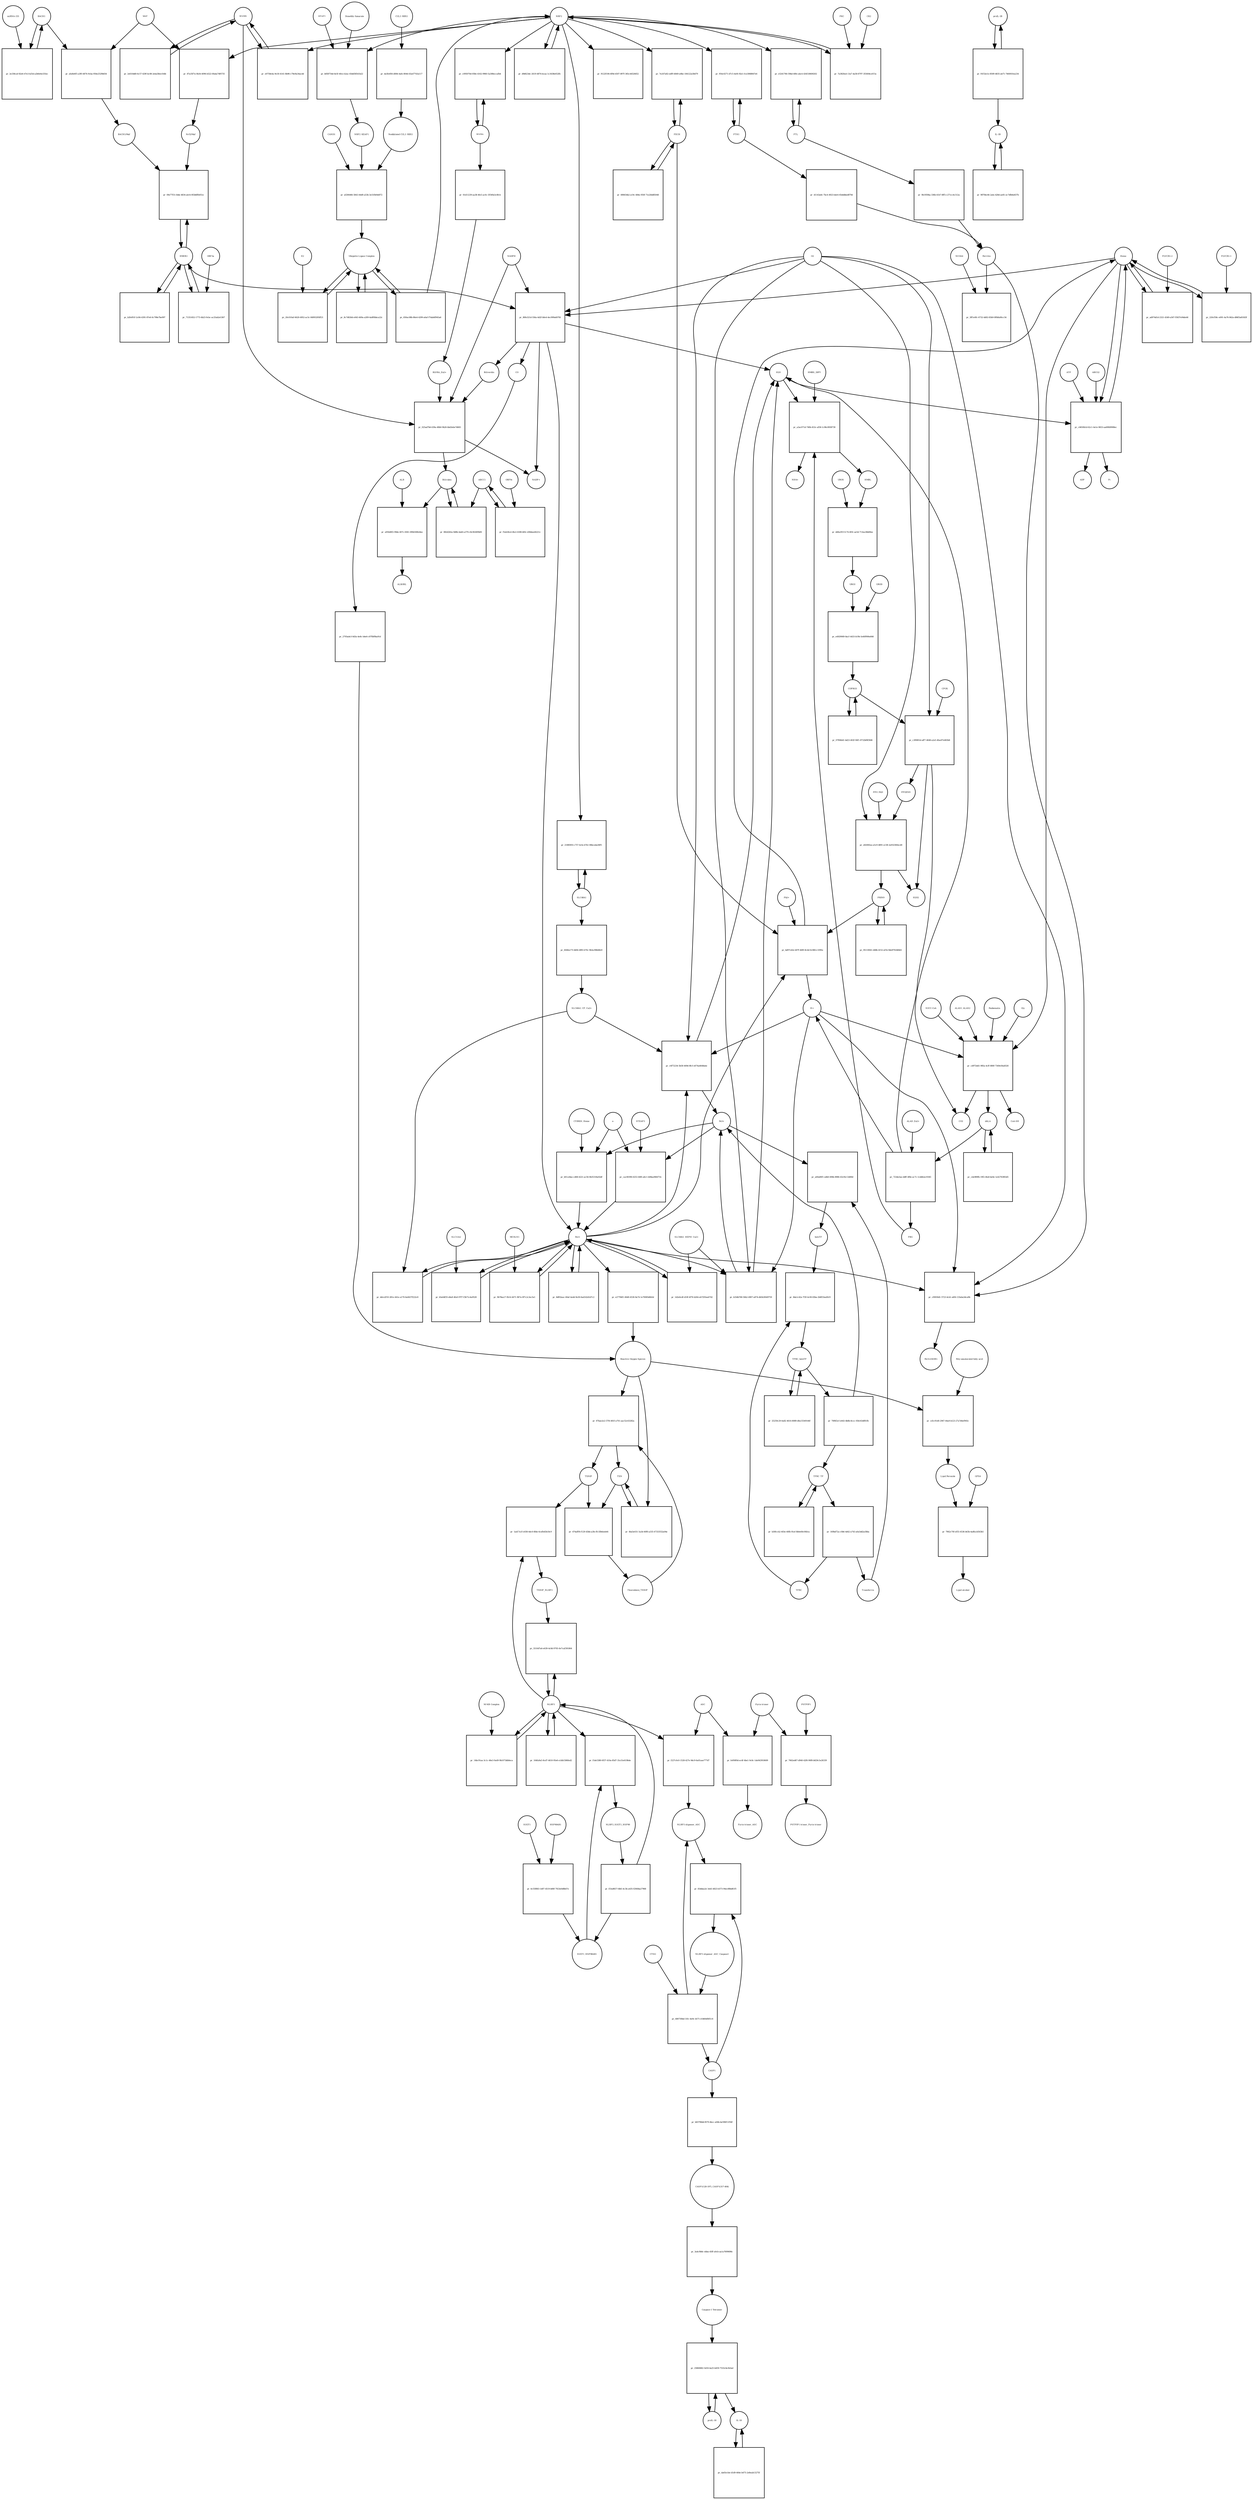 strict digraph  {
Heme [annotation="urn_miriam_obo.chebi_CHEBI%3A30413", bipartite=0, cls="simple chemical", fontsize=4, label=Heme, shape=circle];
"pr_80fe321d-556a-4d2f-b0e4-4ec999a607fd" [annotation="", bipartite=1, cls=process, fontsize=4, label="pr_80fe321d-556a-4d2f-b0e4-4ec999a607fd", shape=square];
Biliverdin [annotation="urn_miriam_obo.chebi_CHEBI%3A17033", bipartite=0, cls="simple chemical", fontsize=4, label=Biliverdin, shape=circle];
HMOX1 [annotation="", bipartite=0, cls=macromolecule, fontsize=4, label=HMOX1, shape=circle];
O2 [annotation="urn_miriam_obo.chebi_CHEBI%3A15379", bipartite=0, cls="simple chemical", fontsize=4, label=O2, shape=circle];
NADPH [annotation="urn_miriam_obo.chebi_CHEBI%3A16474", bipartite=0, cls="simple chemical", fontsize=4, label=NADPH, shape=circle];
H2O [annotation="urn_miriam_obo.chebi_CHEBI%3A15377", bipartite=0, cls="simple chemical", fontsize=4, label=H2O, shape=circle];
"Fe2+" [annotation="urn_miriam_obo.chebi_CHEBI%3A29033", bipartite=0, cls="simple chemical", fontsize=4, label="Fe2+", shape=circle];
"NADP+" [annotation="urn_miriam_obo.chebi_CHEBI%3A18009", bipartite=0, cls="simple chemical", fontsize=4, label="NADP+", shape=circle];
CO [annotation="urn_miriam_obo.chebi_CHEBI%3A17245", bipartite=0, cls="simple chemical", fontsize=4, label=CO, shape=circle];
"pr_ad974d1d-2321-4349-a567-f5837e94de46" [annotation="", bipartite=1, cls=process, fontsize=4, label="pr_ad974d1d-2321-4349-a567-f5837e94de46", shape=square];
"FLVCR1-2" [annotation=urn_miriam_uniprot_Q9Y5Y0, bipartite=0, cls=macromolecule, fontsize=4, label="FLVCR1-2", shape=circle];
"pr_025ad7b6-639a-48b0-9b26-bbd3ebe7d683" [annotation="", bipartite=1, cls=process, fontsize=4, label="pr_025ad7b6-639a-48b0-9b26-bbd3ebe7d683", shape=square];
Bilirubin [annotation="urn_miriam_obo.chebi_CHEBI%3A16990", bipartite=0, cls="simple chemical", fontsize=4, label=Bilirubin, shape=circle];
BLVRB [annotation=urn_miriam_uniprot_P30043, bipartite=0, cls=macromolecule, fontsize=4, label=BLVRB, shape=circle];
"BLVRA_Zn2+" [annotation="urn_miriam_obo.chebi_CHEBI%3A29805|urn_miriam_uniprot_P53004", bipartite=0, cls=complex, fontsize=4, label="BLVRA_Zn2+", shape=circle];
"pr_882d2b5a-9d8b-4ab0-a379-c8c0626f0bf6" [annotation="", bipartite=1, cls=process, fontsize=4, label="pr_882d2b5a-9d8b-4ab0-a379-c8c0626f0bf6", shape=square];
ABCC1 [annotation="", bipartite=0, cls=macromolecule, fontsize=4, label=ABCC1, shape=circle];
"pr_a956d0f2-99de-407c-8361-0f6b506fe8ee" [annotation="", bipartite=1, cls=process, fontsize=4, label="pr_a956d0f2-99de-407c-8361-0f6b506fe8ee", shape=square];
ALB [annotation=urn_miriam_uniprot_P02768, bipartite=0, cls=macromolecule, fontsize=4, label=ALB, shape=circle];
"ALB/BIL" [annotation="urn_miriam_uniprot_P02768|urn_miriam_obo.chebi_CHEBI%3A16990", bipartite=0, cls=complex, fontsize=4, label="ALB/BIL", shape=circle];
NRF2 [annotation="", bipartite=0, cls=macromolecule, fontsize=4, label=NRF2, shape=circle];
"pr_87a35f7a-0b34-4096-b522-0faba74f6735" [annotation="", bipartite=1, cls=process, fontsize=4, label="pr_87a35f7a-0b34-4096-b522-0faba74f6735", shape=square];
MAF [annotation=urn_miriam_uniprot_O75444, bipartite=0, cls=macromolecule, fontsize=4, label=MAF, shape=circle];
"Nrf2/Maf" [annotation="", bipartite=0, cls=complex, fontsize=4, label="Nrf2/Maf", shape=circle];
"pr_afa8e6f5-a3f0-4874-9cba-956e2529b834" [annotation="", bipartite=1, cls=process, fontsize=4, label="pr_afa8e6f5-a3f0-4874-9cba-956e2529b834", shape=square];
BACH1 [annotation=urn_miriam_uniprot_O14867, bipartite=0, cls=macromolecule, fontsize=4, label=BACH1, shape=circle];
"BACH1/Maf" [annotation="", bipartite=0, cls=complex, fontsize=4, label="BACH1/Maf", shape=circle];
"pr_2e336caf-82e6-47e3-b25d-a2b0e6e335ec" [annotation="", bipartite=1, cls=process, fontsize=4, label="pr_2e336caf-82e6-47e3-b25d-a2b0e6e335ec", shape=square];
"miRNA-155" [annotation=urn_miriam_ncbigene_406947, bipartite=0, cls="nucleic acid feature", fontsize=4, label="miRNA-155", shape=circle];
"pr_09e77f31-fdde-4834-ab14-f65b6ffb051e" [annotation="", bipartite=1, cls=process, fontsize=4, label="pr_09e77f31-fdde-4834-ab14-f65b6ffb051e", shape=square];
PRIN9 [annotation="urn_miriam_obo.chebi_CHEBI%3A15430", bipartite=0, cls="simple chemical", fontsize=4, label=PRIN9, shape=circle];
"pr_bd97cd2e-b97f-46f0-8c4d-0c06fcc1095e" [annotation="", bipartite=1, cls=process, fontsize=4, label="pr_bd97cd2e-b97f-46f0-8c4d-0c06fcc1095e", shape=square];
FECH [annotation=urn_miriam_uniprot_P22830, bipartite=0, cls=macromolecule, fontsize=4, label=FECH, shape=circle];
"Pb2+" [annotation="urn_miriam_obo.chebi_CHEBI%3A27889", bipartite=0, cls="simple chemical", fontsize=4, label="Pb2+", shape=circle];
"H+" [annotation="urn_miriam_obo.chebi_CHEBI%3A15378", bipartite=0, cls="simple chemical", fontsize=4, label="H+", shape=circle];
"SUCC-CoA" [annotation="urn_miriam_obo.chebi_CHEBI%3A57292", bipartite=0, cls="simple chemical", fontsize=4, label="SUCC-CoA", shape=circle];
"pr_cd972dd1-985a-4cff-880f-7349e56a8326" [annotation="", bipartite=1, cls=process, fontsize=4, label="pr_cd972dd1-985a-4cff-880f-7349e56a8326", shape=square];
dALA [annotation="urn_miriam_obo.chebi_CHEBI%3A356416", bipartite=0, cls="simple chemical", fontsize=4, label=dALA, shape=circle];
ALAS1_ALAS2 [annotation="urn_miriam_uniprot_P13196|urn_miriam_uniprot_P22557", bipartite=0, cls=complex, fontsize=4, label=ALAS1_ALAS2, shape=circle];
Panhematin [annotation="urn_miriam_obo.chebi_CHEBI%3A50385", bipartite=0, cls="simple chemical", fontsize=4, label=Panhematin, shape=circle];
Gly [annotation="urn_miriam_obo.chebi_CHEBI%3A57305", bipartite=0, cls="simple chemical", fontsize=4, label=Gly, shape=circle];
"CoA-SH" [annotation="urn_miriam_obo.chebi_CHEBI%3A15346", bipartite=0, cls="simple chemical", fontsize=4, label="CoA-SH", shape=circle];
CO2 [annotation="urn_miriam_obo.chebi_CHEBI%3A16526", bipartite=0, cls="simple chemical", fontsize=4, label=CO2, shape=circle];
"pr_b858754d-6e5f-40ce-b2ac-83dd58541b22" [annotation="", bipartite=1, cls=process, fontsize=4, label="pr_b858754d-6e5f-40ce-b2ac-83dd58541b22", shape=square];
KEAP1 [annotation=urn_miriam_uniprot_Q14145, bipartite=0, cls=macromolecule, fontsize=4, label=KEAP1, shape=circle];
NRF2_KEAP1 [annotation="urn_miriam_uniprot_Q14145|urn_miriam_uniprot_Q16236", bipartite=0, cls=complex, fontsize=4, label=NRF2_KEAP1, shape=circle];
"Dimethly fumarate" [annotation="urn_miriam_obo.chebi_CHEBI%3A76004", bipartite=0, cls="simple chemical", fontsize=4, label="Dimethly fumarate", shape=circle];
"Ubiquitin Ligase Complex" [annotation="urn_miriam_uniprot_Q14145|urn_miriam_uniprot_Q15843|urn_miriam_uniprot_Q13618|urn_miriam_uniprot_P62877|urn_miriam_uniprot_Q16236|urn_miriam_uniprot_P0CG48|urn_miriam_pubmed_19940261|urn_miriam_interpro_IPR000608", bipartite=0, cls=complex, fontsize=4, label="Ubiquitin Ligase Complex", shape=circle];
"pr_8c7d026d-e043-469a-a209-4a8f0bbca22c" [annotation="", bipartite=1, cls=process, fontsize=4, label="pr_8c7d026d-e043-469a-a209-4a8f0bbca22c", shape=square];
"pr_723de3ae-ddff-4f8e-ac7c-1cddb2a19345" [annotation="", bipartite=1, cls=process, fontsize=4, label="pr_723de3ae-ddff-4f8e-ac7c-1cddb2a19345", shape=square];
PBG [annotation="urn_miriam_obo.chebi_CHEBI%3A58126", bipartite=0, cls="simple chemical", fontsize=4, label=PBG, shape=circle];
"ALAD_Zn2+" [annotation="urn_miriam_uniprot_P13716|urn_miriam_obo.chebi_CHEBI%3A29105", bipartite=0, cls=complex, fontsize=4, label="ALAD_Zn2+", shape=circle];
"pr_a3ac071d-740b-453c-af58-1c96c8938739" [annotation="", bipartite=1, cls=process, fontsize=4, label="pr_a3ac071d-740b-453c-af58-1c96c8938739", shape=square];
HMBL [annotation="urn_miriam_obo.chebi_CHEBI%3A57845", bipartite=0, cls="simple chemical", fontsize=4, label=HMBL, shape=circle];
HMBS_DIPY [annotation="urn_miriam_obo.chebi_CHEBI%3A36319|urn_miriam_uniprot_P08397", bipartite=0, cls=complex, fontsize=4, label=HMBS_DIPY, shape=circle];
"NH4+" [annotation="urn_miriam_obo.chebi_CHEBI%3A28938", bipartite=0, cls="simple chemical", fontsize=4, label="NH4+", shape=circle];
"pr_dd0a3f1f-fc74-4f41-ae5d-713ea38dd9ee" [annotation="", bipartite=1, cls=process, fontsize=4, label="pr_dd0a3f1f-fc74-4f41-ae5d-713ea38dd9ee", shape=square];
URO3 [annotation="urn_miriam_obo.chebi_CHEBI%3A15437", bipartite=0, cls="simple chemical", fontsize=4, label=URO3, shape=circle];
UROS [annotation=urn_miriam_uniprot_P10746, bipartite=0, cls=macromolecule, fontsize=4, label=UROS, shape=circle];
"pr_e4929069-8acf-4433-b19b-5e40f906e846" [annotation="", bipartite=1, cls=process, fontsize=4, label="pr_e4929069-8acf-4433-b19b-5e40f906e846", shape=square];
COPRO3 [annotation="urn_miriam_obo.chebi_CHEBI%3A15439", bipartite=0, cls="simple chemical", fontsize=4, label=COPRO3, shape=circle];
UROD [annotation=urn_miriam_uniprot_P06132, bipartite=0, cls=macromolecule, fontsize=4, label=UROD, shape=circle];
"pr_c3f0801d-aff7-4648-a2e5-4fae97e683b8" [annotation="", bipartite=1, cls=process, fontsize=4, label="pr_c3f0801d-aff7-4648-a2e5-4fae97e683b8", shape=square];
PPGEN9 [annotation="urn_miriam_obo.chebi_CHEBI%3A15435", bipartite=0, cls="simple chemical", fontsize=4, label=PPGEN9, shape=circle];
CPOX [annotation=urn_miriam_uniprot_P36551, bipartite=0, cls=macromolecule, fontsize=4, label=CPOX, shape=circle];
H2O2 [annotation="urn_miriam_obo.chebi_CHEBI%3A16240", bipartite=0, cls="simple chemical", fontsize=4, label=H2O2, shape=circle];
"pr_e82065ea-a5c9-4891-a138-2a932360ecd0" [annotation="", bipartite=1, cls=process, fontsize=4, label="pr_e82065ea-a5c9-4891-a138-2a932360ecd0", shape=square];
PPO_FAD [annotation="urn_miriam_obo.chebi_CHEBI%3A16238|urn_miriam_uniprot_P50336", bipartite=0, cls=complex, fontsize=4, label=PPO_FAD, shape=circle];
"pr_d9d623dc-2619-4874-bcaa-1c3438e652fb" [annotation="", bipartite=1, cls=process, fontsize=4, label="pr_d9d623dc-2619-4874-bcaa-1c3438e652fb", shape=square];
"pr_cde989fb-19f2-4fa8-be0e-1e42763f83d5" [annotation="", bipartite=1, cls="uncertain process", fontsize=4, label="pr_cde989fb-19f2-4fa8-be0e-1e42763f83d5", shape=square];
"pr_07f84b41-bd23-402f-94f1-8732bf8f3fd6" [annotation="", bipartite=1, cls="uncertain process", fontsize=4, label="pr_07f84b41-bd23-402f-94f1-8732bf8f3fd6", shape=square];
"pr_95110041-d48b-4152-af1b-9de8792468d1" [annotation="", bipartite=1, cls="uncertain process", fontsize=4, label="pr_95110041-d48b-4152-af1b-9de8792468d1", shape=square];
"Poly-unsaturated fatty acid" [annotation="urn_miriam_obo.chebi_CHEBI%3A26208", bipartite=0, cls="simple chemical", fontsize=4, label="Poly-unsaturated fatty acid", shape=circle];
"pr_cd1c91d0-2947-44a9-b123-27a7d4ef945c" [annotation="", bipartite=1, cls=process, fontsize=4, label="pr_cd1c91d0-2947-44a9-b123-27a7d4ef945c", shape=square];
"Lipid Peroxide" [annotation="urn_miriam_obo.chebi_CHEBI%3A61051", bipartite=0, cls="simple chemical", fontsize=4, label="Lipid Peroxide", shape=circle];
"Reactive Oxygen Species" [annotation="urn_miriam_obo.chebi_CHEBI%3A26523", bipartite=0, cls="simple chemical", fontsize=4, label="Reactive Oxygen Species", shape=circle];
"pr_cf6930d1-5723-4cb1-a6f4-133aba3dca9b" [annotation="", bipartite=1, cls=process, fontsize=4, label="pr_cf6930d1-5723-4cb1-a6f4-133aba3dca9b", shape=square];
"Fe(3+)O(OH)" [annotation="urn_miriam_obo.chebi_CHEBI%3A78619", bipartite=0, cls="simple chemical", fontsize=4, label="Fe(3+)O(OH)", shape=circle];
Ferritin [annotation=urn_miriam_uniprot_P02794, bipartite=0, cls=complex, fontsize=4, label=Ferritin, shape=circle];
"pr_ddce2f10-281e-441e-a170-6a0437f222c8" [annotation="", bipartite=1, cls=process, fontsize=4, label="pr_ddce2f10-281e-441e-a170-6a0437f222c8", shape=square];
"SLC40A1_CP_Cu2+" [annotation="urn_miriam_uniprot_P00450|urn_miriam_uniprot_Q9NP59|urn_miriam_obo.chebi_CHEBI%3A29036", bipartite=0, cls=complex, fontsize=4, label="SLC40A1_CP_Cu2+", shape=circle];
"pr_c6f72234-5b58-469d-8fcf-e674a4648abe" [annotation="", bipartite=1, cls=process, fontsize=4, label="pr_c6f72234-5b58-469d-8fcf-e674a4648abe", shape=square];
"Fe3+" [annotation="urn_miriam_obo.chebi_CHEBI%3A29034", bipartite=0, cls="simple chemical", fontsize=4, label="Fe3+", shape=circle];
SLC40A1 [annotation=urn_miriam_ncbigene_30061, bipartite=0, cls="nucleic acid feature", fontsize=4, label=SLC40A1, shape=circle];
"pr_21885f03-c757-4cfa-b7b1-06bceda26ff1" [annotation="", bipartite=1, cls=process, fontsize=4, label="pr_21885f03-c757-4cfa-b7b1-06bceda26ff1", shape=square];
FTH1 [annotation=urn_miriam_ncbigene_2495, bipartite=0, cls="nucleic acid feature", fontsize=4, label=FTH1, shape=circle];
"pr_954c0271-d7c5-4ef4-92e1-fce3068847e6" [annotation="", bipartite=1, cls=process, fontsize=4, label="pr_954c0271-d7c5-4ef4-92e1-fce3068847e6", shape=square];
FTL [annotation=urn_miriam_ncbigene_2512, bipartite=0, cls="nucleic acid feature", fontsize=4, label=FTL, shape=circle];
"pr_e5241766-59bd-40fe-abc4-434518600202" [annotation="", bipartite=1, cls=process, fontsize=4, label="pr_e5241766-59bd-40fe-abc4-434518600202", shape=square];
"pr_d1143a8c-7bc4-4923-bdc6-65dddbed879d" [annotation="", bipartite=1, cls=process, fontsize=4, label="pr_d1143a8c-7bc4-4923-bdc6-65dddbed879d", shape=square];
"pr_9b1959ba-336b-41b7-8ff5-c271cc4c512a" [annotation="", bipartite=1, cls=process, fontsize=4, label="pr_9b1959ba-336b-41b7-8ff5-c271cc4c512a", shape=square];
"pr_7e247a82-edf9-4849-a0be-184122a58d79" [annotation="", bipartite=1, cls=process, fontsize=4, label="pr_7e247a82-edf9-4849-a0be-184122a58d79", shape=square];
"pr_498454b2-a19c-484e-950f-71e2fdd85048" [annotation="", bipartite=1, cls=process, fontsize=4, label="pr_498454b2-a19c-484e-950f-71e2fdd85048", shape=square];
"pr_b2fef01f-2c84-4391-87e6-0c798e7be997" [annotation="", bipartite=1, cls=process, fontsize=4, label="pr_b2fef01f-2c84-4391-87e6-0c798e7be997", shape=square];
BLVRA [annotation=urn_miriam_ncbigene_644, bipartite=0, cls="nucleic acid feature", fontsize=4, label=BLVRA, shape=circle];
"pr_c095070d-058e-4162-9960-5a308eccafb4" [annotation="", bipartite=1, cls=process, fontsize=4, label="pr_c095070d-058e-4162-9960-5a308eccafb4", shape=square];
"pr_e0758e4a-9e18-4141-8b96-c78e9a34acdd" [annotation="", bipartite=1, cls=process, fontsize=4, label="pr_e0758e4a-9e18-4141-8b96-c78e9a34acdd", shape=square];
"pr_2e610dd0-6c57-429f-bc08-2eba58ee10db" [annotation="", bipartite=1, cls=process, fontsize=4, label="pr_2e610dd0-6c57-429f-bc08-2eba58ee10db", shape=square];
"pr_01d11239-aa38-4fe5-ac0c-5f549a5c8fcb" [annotation="", bipartite=1, cls=process, fontsize=4, label="pr_01d11239-aa38-4fe5-ac0c-5f549a5c8fcb", shape=square];
"pr_6040a175-6d04-4f85-b70c-9b3a398d4fe9" [annotation="", bipartite=1, cls=process, fontsize=4, label="pr_6040a175-6d04-4f85-b70c-9b3a398d4fe9", shape=square];
"pr_5ff1e0fc-6732-4d02-83b9-0f0bfaf6cc54" [annotation="", bipartite=1, cls=process, fontsize=4, label="pr_5ff1e0fc-6732-4d02-83b9-0f0bfaf6cc54", shape=square];
NCOA4 [annotation=urn_miriam_uniprot_Q13772, bipartite=0, cls=macromolecule, fontsize=4, label=NCOA4, shape=circle];
"pr_bf1ce8ae-cd68-4221-ac56-0b35318a92df" [annotation="", bipartite=1, cls=process, fontsize=4, label="pr_bf1ce8ae-cd68-4221-ac56-0b35318a92df", shape=square];
CYBRD1_Heme [annotation="urn_miriam_uniprot_Q53TN4|urn_miriam_obo.chebi_CHEBI%3A30413", bipartite=0, cls=complex, fontsize=4, label=CYBRD1_Heme, shape=circle];
"e-" [annotation="urn_miriam_obo.chebi_CHEBI%3A10545", bipartite=0, cls="simple chemical", fontsize=4, label="e-", shape=circle];
"pr_b5a0df35-d4a9-4fa0-97f7-f3b71c4a9528" [annotation="", bipartite=1, cls=process, fontsize=4, label="pr_b5a0df35-d4a9-4fa0-97f7-f3b71c4a9528", shape=square];
SLC11A2 [annotation=urn_miriam_uniprot_P49281, bipartite=0, cls=macromolecule, fontsize=4, label=SLC11A2, shape=circle];
"pr_7962c70f-ef55-4536-b63b-4a8fa1d563b5" [annotation="", bipartite=1, cls=process, fontsize=4, label="pr_7962c70f-ef55-4536-b63b-4a8fa1d563b5", shape=square];
"Lipid alcohol" [annotation="urn_miriam_obo.chebi_CHEBI%3A24026", bipartite=0, cls="simple chemical", fontsize=4, label="Lipid alcohol", shape=circle];
GPX4 [annotation=urn_miriam_uniprot_P36969, bipartite=0, cls=macromolecule, fontsize=4, label=GPX4, shape=circle];
"pr_71351652-1773-4b23-9cbc-ac25ab2e5367" [annotation="", bipartite=1, cls=process, fontsize=4, label="pr_71351652-1773-4b23-9cbc-ac25ab2e5367", shape=square];
ORF3a [annotation="urn_miriam_uniprot_P0DTC3|urn_miriam_taxonomy_2697049", bipartite=0, cls=macromolecule, fontsize=4, label=ORF3a, shape=circle];
"pr_e27784f1-60d0-4530-8a74-1e70085d6b5d" [annotation="", bipartite=1, cls=process, fontsize=4, label="pr_e27784f1-60d0-4530-8a74-1e70085d6b5d", shape=square];
"pr_f5eb36cd-4fa3-4188-bfb1-d38deed4221c" [annotation="", bipartite=1, cls=process, fontsize=4, label="pr_f5eb36cd-4fa3-4188-bfb1-d38deed4221c", shape=square];
ORF9c [annotation=urn_miriam_taxonomy_2697049, bipartite=0, cls=macromolecule, fontsize=4, label=ORF9c, shape=circle];
CUL3_RBX1 [annotation="urn_miriam_uniprot_Q13618|urn_miriam_uniprot_P62877", bipartite=0, cls=complex, fontsize=4, label=CUL3_RBX1, shape=circle];
"pr_da5fe856-d084-4afe-8044-63a47743a117" [annotation="", bipartite=1, cls=process, fontsize=4, label="pr_da5fe856-d084-4afe-8044-63a47743a117", shape=square];
"Neddylated CUL3_RBX1" [annotation="urn_miriam_uniprot_Q15843|urn_miriam_uniprot_Q13618|urn_miriam_uniprot_P62877", bipartite=0, cls=complex, fontsize=4, label="Neddylated CUL3_RBX1", shape=circle];
"pr_9122f106-6f9d-4507-897f-365c44526652" [annotation="", bipartite=1, cls=process, fontsize=4, label="pr_9122f106-6f9d-4507-897f-365c44526652", shape=square];
"pr_af206466-5843-44d9-a53b-3e51fb04d072" [annotation="", bipartite=1, cls=process, fontsize=4, label="pr_af206466-5843-44d9-a53b-3e51fb04d072", shape=square];
CAND1 [annotation=urn_miriam_uniprot_Q86VP6, bipartite=0, cls=macromolecule, fontsize=4, label=CAND1, shape=circle];
E2 [annotation=urn_miriam_interpro_IPR000608, bipartite=0, cls=macromolecule, fontsize=4, label=E2, shape=circle];
"pr_20c010af-6620-4952-ac5c-84993295ff21" [annotation="", bipartite=1, cls=process, fontsize=4, label="pr_20c010af-6620-4952-ac5c-84993295ff21", shape=square];
"pr_7a3820a4-13a7-4a58-8797-355604cef15a" [annotation="", bipartite=1, cls=process, fontsize=4, label="pr_7a3820a4-13a7-4a58-8797-355604cef15a", shape=square];
PKC [annotation="urn_miriam_pubmed_12198130|urn_miriam_interpro_IPR012233", bipartite=0, cls=macromolecule, fontsize=4, label=PKC, shape=circle];
CK2 [annotation="", bipartite=0, cls=macromolecule, fontsize=4, label=CK2, shape=circle];
"pr_220cf58c-e091-4a76-842a-d86f3a81fd3f" [annotation="", bipartite=1, cls=process, fontsize=4, label="pr_220cf58c-e091-4a76-842a-d86f3a81fd3f", shape=square];
"FLVCR1-1" [annotation=urn_miriam_uniprot_Q9Y5Y0, bipartite=0, cls=macromolecule, fontsize=4, label="FLVCR1-1", shape=circle];
"pr_c6650b1d-62c1-4e1e-9653-aa69fd0908ec" [annotation="", bipartite=1, cls=process, fontsize=4, label="pr_c6650b1d-62c1-4e1e-9653-aa69fd0908ec", shape=square];
ABCG2 [annotation=urn_miriam_uniprot_Q9UNQ0, bipartite=0, cls="macromolecule multimer", fontsize=4, label=ABCG2, shape=circle];
ATP [annotation="urn_miriam_obo.chebi_CHEBI%3A30616", bipartite=0, cls="simple chemical", fontsize=4, label=ATP, shape=circle];
Pi [annotation="urn_miriam_obo.chebi_CHEBI%3A18367", bipartite=0, cls="simple chemical", fontsize=4, label=Pi, shape=circle];
ADP [annotation="urn_miriam_obo.chebi_CHEBI%3A456216", bipartite=0, cls="simple chemical", fontsize=4, label=ADP, shape=circle];
"pr_1d2e6cdf-d10f-4f76-b264-eb7293ea6742" [annotation="", bipartite=1, cls=process, fontsize=4, label="pr_1d2e6cdf-d10f-4f76-b264-eb7293ea6742", shape=square];
"SLC40A1_HEPH_Cu2+" [annotation="urn_miriam_uniprot_Q9BQS7|urn_miriam_uniprot_Q9NP59|urn_miriam_obo.chebi_CHEBI%3A28694", bipartite=0, cls=complex, fontsize=4, label="SLC40A1_HEPH_Cu2+", shape=circle];
"pr_b33db768-56b2-4907-a874-db5b3f449759" [annotation="", bipartite=1, cls=process, fontsize=4, label="pr_b33db768-56b2-4907-a874-db5b3f449759", shape=square];
"pr_a60a80f1-edb0-496b-8986-43cf4c13d00d" [annotation="", bipartite=1, cls=process, fontsize=4, label="pr_a60a80f1-edb0-496b-8986-43cf4c13d00d", shape=square];
Transferrin [annotation=urn_miriam_uniprot_P02787, bipartite=0, cls=macromolecule, fontsize=4, label=Transferrin, shape=circle];
holoTF [annotation="urn_miriam_uniprot_P02787|urn_miriam_obo.chebi_CHEBI%3A29034", bipartite=0, cls=complex, fontsize=4, label=holoTF, shape=circle];
TFRC [annotation=urn_miriam_uniprot_P02786, bipartite=0, cls="macromolecule multimer", fontsize=4, label=TFRC, shape=circle];
"pr_8da1c42a-7f3f-4c00-83ba-2b8f33eafb19" [annotation="", bipartite=1, cls=process, fontsize=4, label="pr_8da1c42a-7f3f-4c00-83ba-2b8f33eafb19", shape=square];
TFRC_holoTF [annotation="urn_miriam_uniprot_P02787|urn_miriam_obo.chebi_CHEBI%3A29034|urn_miriam_uniprot_P02786", bipartite=0, cls=complex, fontsize=4, label=TFRC_holoTF, shape=circle];
"pr_25259c29-0a82-4616-8089-d0a15549146f" [annotation="", bipartite=1, cls=process, fontsize=4, label="pr_25259c29-0a82-4616-8089-d0a15549146f", shape=square];
"pr_70f6f2cf-e643-4b8b-8ccc-93b163df81fb" [annotation="", bipartite=1, cls=process, fontsize=4, label="pr_70f6f2cf-e643-4b8b-8ccc-93b163df81fb", shape=square];
TFRC_TF [annotation="urn_miriam_uniprot_P02787|urn_miriam_uniprot_P02786", bipartite=0, cls=complex, fontsize=4, label=TFRC_TF, shape=circle];
"pr_cac00396-6253-44f6-a6c1-b08aa96fd71b" [annotation="", bipartite=1, cls=process, fontsize=4, label="pr_cac00396-6253-44f6-a6c1-b08aa96fd71b", shape=square];
STEAP3 [annotation=urn_miriam_uniprot_Q658P3, bipartite=0, cls=macromolecule, fontsize=4, label=STEAP3, shape=circle];
"pr_9b78aa17-fb14-4471-967a-0f7c2c3ec5e1" [annotation="", bipartite=1, cls=process, fontsize=4, label="pr_9b78aa17-fb14-4471-967a-0f7c2c3ec5e1", shape=square];
MCOLN1 [annotation=urn_miriam_uniprot_Q9GZU1, bipartite=0, cls=macromolecule, fontsize=4, label=MCOLN1, shape=circle];
"pr_8df02aac-60af-4a4d-9e30-6ad142d1d7c2" [annotation="", bipartite=1, cls=process, fontsize=4, label="pr_8df02aac-60af-4a4d-9e30-6ad142d1d7c2", shape=square];
"pr_b30fccb2-403e-40fb-91ef-8b0e60c06b1a" [annotation="", bipartite=1, cls=process, fontsize=4, label="pr_b30fccb2-403e-40fb-91ef-8b0e60c06b1a", shape=square];
"pr_169bd72a-c0b6-4d42-a743-a0a5dd2a58ba" [annotation="", bipartite=1, cls=process, fontsize=4, label="pr_169bd72a-c0b6-4d42-a743-a0a5dd2a58ba", shape=square];
"pr_650ac08b-86e4-4299-a6af-f7dab6f945a6" [annotation="", bipartite=1, cls=process, fontsize=4, label="pr_650ac08b-86e4-4299-a6af-f7dab6f945a6", shape=square];
Thioredoxin_TXNIP [annotation="urn_miriam_uniprot_P10599|urn_miriam_uniprot_Q9H3M7", bipartite=0, cls=complex, fontsize=4, label=Thioredoxin_TXNIP, shape=circle];
"pr_87bae2e2-57f4-481f-a701-aac52c63282a" [annotation="", bipartite=1, cls=process, fontsize=4, label="pr_87bae2e2-57f4-481f-a701-aac52c63282a", shape=square];
TXNIP [annotation=urn_miriam_uniprot_Q9H3M7, bipartite=0, cls=macromolecule, fontsize=4, label=TXNIP, shape=circle];
TXN [annotation=urn_miriam_uniprot_P10599, bipartite=0, cls=macromolecule, fontsize=4, label=TXN, shape=circle];
NLRP3 [annotation=urn_miriam_uniprot_Q96P20, bipartite=0, cls=macromolecule, fontsize=4, label=NLRP3, shape=circle];
"pr_14bc91aa-3c1c-46e3-9a49-9b1073db8eca" [annotation="", bipartite=1, cls=process, fontsize=4, label="pr_14bc91aa-3c1c-46e3-9a49-9b1073db8eca", shape=square];
"Nf-KB Complex" [annotation="urn_miriam_uniprot_P19838|urn_miriam_uniprot_Q04206|urn_miriam_uniprot_Q00653", bipartite=0, cls=complex, fontsize=4, label="Nf-KB Complex", shape=circle];
"pr_164fa9a5-8cd7-4610-95e6-e1db1586fed2" [annotation="", bipartite=1, cls=process, fontsize=4, label="pr_164fa9a5-8cd7-4610-95e6-e1db1586fed2", shape=square];
"pr_4ba5e031-5a3d-40f8-a335-47333552a04e" [annotation="", bipartite=1, cls=process, fontsize=4, label="pr_4ba5e031-5a3d-40f8-a335-47333552a04e", shape=square];
"pr_474afff4-f129-43bb-a3fe-ffc5fb6eeb44" [annotation="", bipartite=1, cls=process, fontsize=4, label="pr_474afff4-f129-43bb-a3fe-ffc5fb6eeb44", shape=square];
HSP90AB1 [annotation=urn_miriam_uniprot_P08238, bipartite=0, cls=macromolecule, fontsize=4, label=HSP90AB1, shape=circle];
"pr_6c55f883-1d07-4519-b80f-7923e0d8b47e" [annotation="", bipartite=1, cls=process, fontsize=4, label="pr_6c55f883-1d07-4519-b80f-7923e0d8b47e", shape=square];
SUGT1 [annotation=urn_miriam_uniprot_Q9Y2Z0, bipartite=0, cls=macromolecule, fontsize=4, label=SUGT1, shape=circle];
SUGT1_HSP90AB1 [annotation="urn_miriam_uniprot_P08238|urn_miriam_uniprot_Q9Y2Z0", bipartite=0, cls=complex, fontsize=4, label=SUGT1_HSP90AB1, shape=circle];
"pr_f1de5380-0f37-410a-85d7-31e31e619b4e" [annotation="", bipartite=1, cls=process, fontsize=4, label="pr_f1de5380-0f37-410a-85d7-31e31e619b4e", shape=square];
NLRP3_SUGT1_HSP90 [annotation="urn_miriam_uniprot_P08238|urn_miriam_uniprot_Q96P20|urn_miriam_uniprot_Q9Y2Z0", bipartite=0, cls=complex, fontsize=4, label=NLRP3_SUGT1_HSP90, shape=circle];
"pr_1ad17a1f-e038-4dc0-8fde-6cefb43b18c9" [annotation="", bipartite=1, cls=process, fontsize=4, label="pr_1ad17a1f-e038-4dc0-8fde-6cefb43b18c9", shape=square];
TXNIP_NLRP3 [annotation="urn_miriam_uniprot_Q9H3M7|urn_miriam_uniprot_Q96P20", bipartite=0, cls=complex, fontsize=4, label=TXNIP_NLRP3, shape=circle];
"pr_f227c0c0-1528-427e-9dc9-6a01aae777d7" [annotation="", bipartite=1, cls=process, fontsize=4, label="pr_f227c0c0-1528-427e-9dc9-6a01aae777d7", shape=square];
ASC [annotation=urn_miriam_uniprot_Q9ULZ3, bipartite=0, cls=macromolecule, fontsize=4, label=ASC, shape=circle];
"NLRP3 oligomer_ASC" [annotation="urn_miriam_uniprot_Q9ULZ3|urn_miriam_obo.chebi_CHEBI%3A36080", bipartite=0, cls=complex, fontsize=4, label="NLRP3 oligomer_ASC", shape=circle];
"pr_83ddaa2e-3eb5-4823-b573-94ec88bd61f5" [annotation="", bipartite=1, cls=process, fontsize=4, label="pr_83ddaa2e-3eb5-4823-b573-94ec88bd61f5", shape=square];
CASP1 [annotation=urn_miriam_uniprot_P29466, bipartite=0, cls=macromolecule, fontsize=4, label=CASP1, shape=circle];
"NLRP3 oligomer_ASC_Caspase1" [annotation="urn_miriam_uniprot_P29466|urn_miriam_uniprot_Q9ULZ3", bipartite=0, cls=complex, fontsize=4, label="NLRP3 oligomer_ASC_Caspase1", shape=circle];
"pr_fef00f0d-ec4f-4be1-9c8c-1de943918609" [annotation="", bipartite=1, cls=process, fontsize=4, label="pr_fef00f0d-ec4f-4be1-9c8c-1de943918609", shape=square];
"Pyrin trimer" [annotation=urn_miriam_uniprot_O15553, bipartite=0, cls=complex, fontsize=4, label="Pyrin trimer", shape=circle];
"Pyrin trimer_ASC" [annotation="urn_miriam_uniprot_O15553|urn_miriam_uniprot_Q9ULZ3", bipartite=0, cls=complex, fontsize=4, label="Pyrin trimer_ASC", shape=circle];
"pr_7662ed67-d940-42f6-90f8-b829c5e26339" [annotation="", bipartite=1, cls=process, fontsize=4, label="pr_7662ed67-d940-42f6-90f8-b829c5e26339", shape=square];
PSTPIP1 [annotation=urn_miriam_uniprot_O43586, bipartite=0, cls="macromolecule multimer", fontsize=4, label=PSTPIP1, shape=circle];
"PSTPIP1 trimer_Pyrin trimer" [annotation="urn_miriam_uniprot_O15553|urn_miriam_uniprot_O43586", bipartite=0, cls=complex, fontsize=4, label="PSTPIP1 trimer_Pyrin trimer", shape=circle];
"pr_680730bd-31fc-4e9c-b571-e5460df4f1c6" [annotation="", bipartite=1, cls=process, fontsize=4, label="pr_680730bd-31fc-4e9c-b571-e5460df4f1c6", shape=square];
CTSG [annotation=urn_miriam_uniprot_P08311, bipartite=0, cls=macromolecule, fontsize=4, label=CTSG, shape=circle];
"pr_b83798dd-f679-4bcc-a04b-be596f11f56f" [annotation="", bipartite=1, cls=process, fontsize=4, label="pr_b83798dd-f679-4bcc-a04b-be596f11f56f", shape=square];
"CASP1(120-197)_CASP1(317-404)" [annotation=urn_miriam_uniprot_P29466, bipartite=0, cls=complex, fontsize=4, label="CASP1(120-197)_CASP1(317-404)", shape=circle];
"pr_3a4c9b8c-ebba-45ff-a0cb-aa1a7699698c" [annotation="", bipartite=1, cls=process, fontsize=4, label="pr_3a4c9b8c-ebba-45ff-a0cb-aa1a7699698c", shape=square];
"Caspase-1 Tetramer" [annotation=urn_miriam_uniprot_P29466, bipartite=0, cls="complex multimer", fontsize=4, label="Caspase-1 Tetramer", shape=circle];
"proIL-1B" [annotation=urn_miriam_uniprot_P01584, bipartite=0, cls=macromolecule, fontsize=4, label="proIL-1B", shape=circle];
"pr_91f32e1e-8509-4835-ab71-746001fea234" [annotation="", bipartite=1, cls=process, fontsize=4, label="pr_91f32e1e-8509-4835-ab71-746001fea234", shape=square];
"IL-1B" [annotation=urn_miriam_uniprot_P01584, bipartite=0, cls=macromolecule, fontsize=4, label="IL-1B", shape=circle];
"pr_9870bc46-2afa-428d-ae81-ec7dfb6e837b" [annotation="", bipartite=1, cls="omitted process", fontsize=4, label="pr_9870bc46-2afa-428d-ae81-ec7dfb6e837b", shape=square];
"pr_5510d7a6-e639-4c8d-9705-0e7caf391864" [annotation="", bipartite=1, cls=process, fontsize=4, label="pr_5510d7a6-e639-4c8d-9705-0e7caf391864", shape=square];
"proIL-18" [annotation=urn_miriam_uniprot_Q14116, bipartite=0, cls=macromolecule, fontsize=4, label="proIL-18", shape=circle];
"pr_25860682-5d18-4a25-b459-7533c6e3b3ad" [annotation="", bipartite=1, cls=process, fontsize=4, label="pr_25860682-5d18-4a25-b459-7533c6e3b3ad", shape=square];
"IL-18" [annotation=urn_miriam_uniprot_Q14116, bipartite=0, cls=macromolecule, fontsize=4, label="IL-18", shape=circle];
"pr_da65e1de-d1d9-464e-b475-2e8eab13275f" [annotation="", bipartite=1, cls="omitted process", fontsize=4, label="pr_da65e1de-d1d9-464e-b475-2e8eab13275f", shape=square];
"pr_2793ade3-0d3a-4e8c-b4e6-c87fbf9ba91d" [annotation="", bipartite=1, cls=process, fontsize=4, label="pr_2793ade3-0d3a-4e8c-b4e6-c87fbf9ba91d", shape=square];
"pr_f33a8657-fdb5-4c3b-a435-f2f40ba27968" [annotation="", bipartite=1, cls=process, fontsize=4, label="pr_f33a8657-fdb5-4c3b-a435-f2f40ba27968", shape=square];
Heme -> "pr_80fe321d-556a-4d2f-b0e4-4ec999a607fd"  [annotation="", interaction_type=consumption];
Heme -> "pr_ad974d1d-2321-4349-a567-f5837e94de46"  [annotation="", interaction_type=consumption];
Heme -> "pr_cd972dd1-985a-4cff-880f-7349e56a8326"  [annotation=urn_miriam_pubmed_25446301, interaction_type=inhibition];
Heme -> "pr_220cf58c-e091-4a76-842a-d86f3a81fd3f"  [annotation="", interaction_type=consumption];
Heme -> "pr_c6650b1d-62c1-4e1e-9653-aa69fd0908ec"  [annotation="", interaction_type=consumption];
"pr_80fe321d-556a-4d2f-b0e4-4ec999a607fd" -> Biliverdin  [annotation="", interaction_type=production];
"pr_80fe321d-556a-4d2f-b0e4-4ec999a607fd" -> H2O  [annotation="", interaction_type=production];
"pr_80fe321d-556a-4d2f-b0e4-4ec999a607fd" -> "Fe2+"  [annotation="", interaction_type=production];
"pr_80fe321d-556a-4d2f-b0e4-4ec999a607fd" -> "NADP+"  [annotation="", interaction_type=production];
"pr_80fe321d-556a-4d2f-b0e4-4ec999a607fd" -> CO  [annotation="", interaction_type=production];
Biliverdin -> "pr_025ad7b6-639a-48b0-9b26-bbd3ebe7d683"  [annotation="", interaction_type=consumption];
HMOX1 -> "pr_80fe321d-556a-4d2f-b0e4-4ec999a607fd"  [annotation="", interaction_type=catalysis];
HMOX1 -> "pr_09e77f31-fdde-4834-ab14-f65b6ffb051e"  [annotation="", interaction_type=consumption];
HMOX1 -> "pr_b2fef01f-2c84-4391-87e6-0c798e7be997"  [annotation="", interaction_type=consumption];
HMOX1 -> "pr_71351652-1773-4b23-9cbc-ac25ab2e5367"  [annotation="", interaction_type=consumption];
O2 -> "pr_80fe321d-556a-4d2f-b0e4-4ec999a607fd"  [annotation="", interaction_type=consumption];
O2 -> "pr_c3f0801d-aff7-4648-a2e5-4fae97e683b8"  [annotation="", interaction_type=consumption];
O2 -> "pr_e82065ea-a5c9-4891-a138-2a932360ecd0"  [annotation="", interaction_type=consumption];
O2 -> "pr_cf6930d1-5723-4cb1-a6f4-133aba3dca9b"  [annotation="", interaction_type=consumption];
O2 -> "pr_c6f72234-5b58-469d-8fcf-e674a4648abe"  [annotation="", interaction_type=consumption];
O2 -> "pr_b33db768-56b2-4907-a874-db5b3f449759"  [annotation="", interaction_type=consumption];
NADPH -> "pr_80fe321d-556a-4d2f-b0e4-4ec999a607fd"  [annotation="", interaction_type=consumption];
NADPH -> "pr_025ad7b6-639a-48b0-9b26-bbd3ebe7d683"  [annotation="", interaction_type=consumption];
H2O -> "pr_a3ac071d-740b-453c-af58-1c96c8938739"  [annotation="", interaction_type=consumption];
H2O -> "pr_c6650b1d-62c1-4e1e-9653-aa69fd0908ec"  [annotation="", interaction_type=consumption];
"Fe2+" -> "pr_bd97cd2e-b97f-46f0-8c4d-0c06fcc1095e"  [annotation="", interaction_type=consumption];
"Fe2+" -> "pr_cf6930d1-5723-4cb1-a6f4-133aba3dca9b"  [annotation="", interaction_type=consumption];
"Fe2+" -> "pr_ddce2f10-281e-441e-a170-6a0437f222c8"  [annotation="", interaction_type=consumption];
"Fe2+" -> "pr_c6f72234-5b58-469d-8fcf-e674a4648abe"  [annotation="", interaction_type=consumption];
"Fe2+" -> "pr_b5a0df35-d4a9-4fa0-97f7-f3b71c4a9528"  [annotation="", interaction_type=consumption];
"Fe2+" -> "pr_e27784f1-60d0-4530-8a74-1e70085d6b5d"  [annotation="urn_miriam_pubmed_26794443|urn_miriam_pubmed_30692038", interaction_type=catalysis];
"Fe2+" -> "pr_1d2e6cdf-d10f-4f76-b264-eb7293ea6742"  [annotation="", interaction_type=consumption];
"Fe2+" -> "pr_b33db768-56b2-4907-a874-db5b3f449759"  [annotation="", interaction_type=consumption];
"Fe2+" -> "pr_9b78aa17-fb14-4471-967a-0f7c2c3ec5e1"  [annotation="", interaction_type=consumption];
"Fe2+" -> "pr_8df02aac-60af-4a4d-9e30-6ad142d1d7c2"  [annotation="", interaction_type=consumption];
CO -> "pr_2793ade3-0d3a-4e8c-b4e6-c87fbf9ba91d"  [annotation="urn_miriam_pubmed_28356568|urn_miriam_pubmed_25770182", interaction_type=inhibition];
"pr_ad974d1d-2321-4349-a567-f5837e94de46" -> Heme  [annotation="", interaction_type=production];
"FLVCR1-2" -> "pr_ad974d1d-2321-4349-a567-f5837e94de46"  [annotation="", interaction_type=catalysis];
"pr_025ad7b6-639a-48b0-9b26-bbd3ebe7d683" -> Bilirubin  [annotation="", interaction_type=production];
"pr_025ad7b6-639a-48b0-9b26-bbd3ebe7d683" -> "NADP+"  [annotation="", interaction_type=production];
Bilirubin -> "pr_882d2b5a-9d8b-4ab0-a379-c8c0626f0bf6"  [annotation="", interaction_type=consumption];
Bilirubin -> "pr_a956d0f2-99de-407c-8361-0f6b506fe8ee"  [annotation="", interaction_type=consumption];
BLVRB -> "pr_025ad7b6-639a-48b0-9b26-bbd3ebe7d683"  [annotation="", interaction_type=catalysis];
BLVRB -> "pr_e0758e4a-9e18-4141-8b96-c78e9a34acdd"  [annotation="", interaction_type=consumption];
BLVRB -> "pr_2e610dd0-6c57-429f-bc08-2eba58ee10db"  [annotation="", interaction_type=consumption];
"BLVRA_Zn2+" -> "pr_025ad7b6-639a-48b0-9b26-bbd3ebe7d683"  [annotation="", interaction_type=catalysis];
"pr_882d2b5a-9d8b-4ab0-a379-c8c0626f0bf6" -> Bilirubin  [annotation="", interaction_type=production];
ABCC1 -> "pr_882d2b5a-9d8b-4ab0-a379-c8c0626f0bf6"  [annotation="", interaction_type=catalysis];
ABCC1 -> "pr_f5eb36cd-4fa3-4188-bfb1-d38deed4221c"  [annotation="", interaction_type=consumption];
"pr_a956d0f2-99de-407c-8361-0f6b506fe8ee" -> "ALB/BIL"  [annotation="", interaction_type=production];
ALB -> "pr_a956d0f2-99de-407c-8361-0f6b506fe8ee"  [annotation="", interaction_type=consumption];
NRF2 -> "pr_87a35f7a-0b34-4096-b522-0faba74f6735"  [annotation="", interaction_type=consumption];
NRF2 -> "pr_b858754d-6e5f-40ce-b2ac-83dd58541b22"  [annotation="", interaction_type=consumption];
NRF2 -> "pr_d9d623dc-2619-4874-bcaa-1c3438e652fb"  [annotation="", interaction_type=consumption];
NRF2 -> "pr_21885f03-c757-4cfa-b7b1-06bceda26ff1"  [annotation=urn_miriam_pubmed_30692038, interaction_type=catalysis];
NRF2 -> "pr_954c0271-d7c5-4ef4-92e1-fce3068847e6"  [annotation=urn_miriam_pubmed_30692038, interaction_type=catalysis];
NRF2 -> "pr_e5241766-59bd-40fe-abc4-434518600202"  [annotation=urn_miriam_pubmed_30692038, interaction_type=catalysis];
NRF2 -> "pr_7e247a82-edf9-4849-a0be-184122a58d79"  [annotation="urn_miriam_pubmed_30692038|urn_miriam_pubmed_23766848", interaction_type=catalysis];
NRF2 -> "pr_c095070d-058e-4162-9960-5a308eccafb4"  [annotation=urn_miriam_pubmed_30692038, interaction_type=catalysis];
NRF2 -> "pr_e0758e4a-9e18-4141-8b96-c78e9a34acdd"  [annotation=urn_miriam_pubmed_30692038, interaction_type=catalysis];
NRF2 -> "pr_9122f106-6f9d-4507-897f-365c44526652"  [annotation="", interaction_type=consumption];
NRF2 -> "pr_7a3820a4-13a7-4a58-8797-355604cef15a"  [annotation="", interaction_type=consumption];
"pr_87a35f7a-0b34-4096-b522-0faba74f6735" -> "Nrf2/Maf"  [annotation="", interaction_type=production];
MAF -> "pr_87a35f7a-0b34-4096-b522-0faba74f6735"  [annotation="", interaction_type=consumption];
MAF -> "pr_afa8e6f5-a3f0-4874-9cba-956e2529b834"  [annotation="", interaction_type=consumption];
"Nrf2/Maf" -> "pr_09e77f31-fdde-4834-ab14-f65b6ffb051e"  [annotation="urn_miriam_pubmed_10473555|urn_miriam_pubmed_31827672|urn_miriam_pubmed_30692038|urn_miriam_pubmed_29717933", interaction_type=catalysis];
"pr_afa8e6f5-a3f0-4874-9cba-956e2529b834" -> "BACH1/Maf"  [annotation="", interaction_type=production];
BACH1 -> "pr_afa8e6f5-a3f0-4874-9cba-956e2529b834"  [annotation="", interaction_type=consumption];
BACH1 -> "pr_2e336caf-82e6-47e3-b25d-a2b0e6e335ec"  [annotation="", interaction_type=consumption];
"BACH1/Maf" -> "pr_09e77f31-fdde-4834-ab14-f65b6ffb051e"  [annotation="urn_miriam_pubmed_10473555|urn_miriam_pubmed_31827672|urn_miriam_pubmed_30692038|urn_miriam_pubmed_29717933", interaction_type=inhibition];
"pr_2e336caf-82e6-47e3-b25d-a2b0e6e335ec" -> BACH1  [annotation="", interaction_type=production];
"miRNA-155" -> "pr_2e336caf-82e6-47e3-b25d-a2b0e6e335ec"  [annotation="urn_miriam_pubmed_28082120|urn_miriam_pubmed_21982894", interaction_type=inhibition];
"pr_09e77f31-fdde-4834-ab14-f65b6ffb051e" -> HMOX1  [annotation="", interaction_type=production];
PRIN9 -> "pr_bd97cd2e-b97f-46f0-8c4d-0c06fcc1095e"  [annotation="", interaction_type=consumption];
PRIN9 -> "pr_95110041-d48b-4152-af1b-9de8792468d1"  [annotation="", interaction_type=consumption];
"pr_bd97cd2e-b97f-46f0-8c4d-0c06fcc1095e" -> Heme  [annotation="", interaction_type=production];
"pr_bd97cd2e-b97f-46f0-8c4d-0c06fcc1095e" -> "H+"  [annotation="", interaction_type=production];
FECH -> "pr_bd97cd2e-b97f-46f0-8c4d-0c06fcc1095e"  [annotation="", interaction_type=catalysis];
FECH -> "pr_7e247a82-edf9-4849-a0be-184122a58d79"  [annotation="", interaction_type=consumption];
FECH -> "pr_498454b2-a19c-484e-950f-71e2fdd85048"  [annotation="", interaction_type=consumption];
"Pb2+" -> "pr_bd97cd2e-b97f-46f0-8c4d-0c06fcc1095e"  [annotation="", interaction_type=inhibition];
"H+" -> "pr_cd972dd1-985a-4cff-880f-7349e56a8326"  [annotation="", interaction_type=consumption];
"H+" -> "pr_cf6930d1-5723-4cb1-a6f4-133aba3dca9b"  [annotation="", interaction_type=consumption];
"H+" -> "pr_c6f72234-5b58-469d-8fcf-e674a4648abe"  [annotation="", interaction_type=consumption];
"H+" -> "pr_b33db768-56b2-4907-a874-db5b3f449759"  [annotation="", interaction_type=consumption];
"SUCC-CoA" -> "pr_cd972dd1-985a-4cff-880f-7349e56a8326"  [annotation="", interaction_type=consumption];
"pr_cd972dd1-985a-4cff-880f-7349e56a8326" -> dALA  [annotation="", interaction_type=production];
"pr_cd972dd1-985a-4cff-880f-7349e56a8326" -> "CoA-SH"  [annotation="", interaction_type=production];
"pr_cd972dd1-985a-4cff-880f-7349e56a8326" -> CO2  [annotation="", interaction_type=production];
dALA -> "pr_723de3ae-ddff-4f8e-ac7c-1cddb2a19345"  [annotation="", interaction_type=consumption];
dALA -> "pr_cde989fb-19f2-4fa8-be0e-1e42763f83d5"  [annotation="", interaction_type=consumption];
ALAS1_ALAS2 -> "pr_cd972dd1-985a-4cff-880f-7349e56a8326"  [annotation=urn_miriam_pubmed_25446301, interaction_type=catalysis];
Panhematin -> "pr_cd972dd1-985a-4cff-880f-7349e56a8326"  [annotation=urn_miriam_pubmed_25446301, interaction_type=inhibition];
Gly -> "pr_cd972dd1-985a-4cff-880f-7349e56a8326"  [annotation="", interaction_type=consumption];
"pr_b858754d-6e5f-40ce-b2ac-83dd58541b22" -> NRF2_KEAP1  [annotation="", interaction_type=production];
KEAP1 -> "pr_b858754d-6e5f-40ce-b2ac-83dd58541b22"  [annotation="", interaction_type=consumption];
NRF2_KEAP1 -> "pr_af206466-5843-44d9-a53b-3e51fb04d072"  [annotation="", interaction_type=consumption];
"Dimethly fumarate" -> "pr_b858754d-6e5f-40ce-b2ac-83dd58541b22"  [annotation="urn_miriam_pubmed_15282312|urn_miriam_pubmed_20486766|urn_miriam_pubmed_31692987|urn_miriam_pubmed_15572695|urn_miriam_pubmed_32132672", interaction_type=inhibition];
"Ubiquitin Ligase Complex" -> "pr_8c7d026d-e043-469a-a209-4a8f0bbca22c"  [annotation="", interaction_type=consumption];
"Ubiquitin Ligase Complex" -> "pr_20c010af-6620-4952-ac5c-84993295ff21"  [annotation="", interaction_type=consumption];
"Ubiquitin Ligase Complex" -> "pr_650ac08b-86e4-4299-a6af-f7dab6f945a6"  [annotation="", interaction_type=consumption];
"pr_8c7d026d-e043-469a-a209-4a8f0bbca22c" -> "Ubiquitin Ligase Complex"  [annotation="", interaction_type=production];
"pr_723de3ae-ddff-4f8e-ac7c-1cddb2a19345" -> PBG  [annotation="", interaction_type=production];
"pr_723de3ae-ddff-4f8e-ac7c-1cddb2a19345" -> "H+"  [annotation="", interaction_type=production];
"pr_723de3ae-ddff-4f8e-ac7c-1cddb2a19345" -> H2O  [annotation="", interaction_type=production];
PBG -> "pr_a3ac071d-740b-453c-af58-1c96c8938739"  [annotation="", interaction_type=consumption];
"ALAD_Zn2+" -> "pr_723de3ae-ddff-4f8e-ac7c-1cddb2a19345"  [annotation="", interaction_type=catalysis];
"pr_a3ac071d-740b-453c-af58-1c96c8938739" -> HMBL  [annotation="", interaction_type=production];
"pr_a3ac071d-740b-453c-af58-1c96c8938739" -> "NH4+"  [annotation="", interaction_type=production];
HMBL -> "pr_dd0a3f1f-fc74-4f41-ae5d-713ea38dd9ee"  [annotation="", interaction_type=consumption];
HMBS_DIPY -> "pr_a3ac071d-740b-453c-af58-1c96c8938739"  [annotation="", interaction_type=catalysis];
"pr_dd0a3f1f-fc74-4f41-ae5d-713ea38dd9ee" -> URO3  [annotation="", interaction_type=production];
URO3 -> "pr_e4929069-8acf-4433-b19b-5e40f906e846"  [annotation="", interaction_type=consumption];
UROS -> "pr_dd0a3f1f-fc74-4f41-ae5d-713ea38dd9ee"  [annotation="", interaction_type=catalysis];
"pr_e4929069-8acf-4433-b19b-5e40f906e846" -> COPRO3  [annotation="", interaction_type=production];
COPRO3 -> "pr_c3f0801d-aff7-4648-a2e5-4fae97e683b8"  [annotation="", interaction_type=consumption];
COPRO3 -> "pr_07f84b41-bd23-402f-94f1-8732bf8f3fd6"  [annotation="", interaction_type=consumption];
UROD -> "pr_e4929069-8acf-4433-b19b-5e40f906e846"  [annotation="", interaction_type=catalysis];
"pr_c3f0801d-aff7-4648-a2e5-4fae97e683b8" -> PPGEN9  [annotation="", interaction_type=production];
"pr_c3f0801d-aff7-4648-a2e5-4fae97e683b8" -> CO2  [annotation="", interaction_type=production];
"pr_c3f0801d-aff7-4648-a2e5-4fae97e683b8" -> H2O2  [annotation="", interaction_type=production];
PPGEN9 -> "pr_e82065ea-a5c9-4891-a138-2a932360ecd0"  [annotation="", interaction_type=consumption];
CPOX -> "pr_c3f0801d-aff7-4648-a2e5-4fae97e683b8"  [annotation="", interaction_type=catalysis];
"pr_e82065ea-a5c9-4891-a138-2a932360ecd0" -> PRIN9  [annotation="", interaction_type=production];
"pr_e82065ea-a5c9-4891-a138-2a932360ecd0" -> H2O2  [annotation="", interaction_type=production];
PPO_FAD -> "pr_e82065ea-a5c9-4891-a138-2a932360ecd0"  [annotation="", interaction_type=catalysis];
"pr_d9d623dc-2619-4874-bcaa-1c3438e652fb" -> NRF2  [annotation="", interaction_type=production];
"pr_cde989fb-19f2-4fa8-be0e-1e42763f83d5" -> dALA  [annotation="", interaction_type=production];
"pr_07f84b41-bd23-402f-94f1-8732bf8f3fd6" -> COPRO3  [annotation="", interaction_type=production];
"pr_95110041-d48b-4152-af1b-9de8792468d1" -> PRIN9  [annotation="", interaction_type=production];
"Poly-unsaturated fatty acid" -> "pr_cd1c91d0-2947-44a9-b123-27a7d4ef945c"  [annotation="", interaction_type=consumption];
"pr_cd1c91d0-2947-44a9-b123-27a7d4ef945c" -> "Lipid Peroxide"  [annotation="", interaction_type=production];
"Lipid Peroxide" -> "pr_7962c70f-ef55-4536-b63b-4a8fa1d563b5"  [annotation="", interaction_type=consumption];
"Reactive Oxygen Species" -> "pr_cd1c91d0-2947-44a9-b123-27a7d4ef945c"  [annotation="urn_miriam_pubmed_26794443|urn_miriam_pubmed_30692038", interaction_type=catalysis];
"Reactive Oxygen Species" -> "pr_87bae2e2-57f4-481f-a701-aac52c63282a"  [annotation="", interaction_type="necessary stimulation"];
"Reactive Oxygen Species" -> "pr_4ba5e031-5a3d-40f8-a335-47333552a04e"  [annotation="", interaction_type="necessary stimulation"];
"pr_cf6930d1-5723-4cb1-a6f4-133aba3dca9b" -> "Fe(3+)O(OH)"  [annotation="", interaction_type=production];
Ferritin -> "pr_cf6930d1-5723-4cb1-a6f4-133aba3dca9b"  [annotation="", interaction_type=catalysis];
Ferritin -> "pr_5ff1e0fc-6732-4d02-83b9-0f0bfaf6cc54"  [annotation="", interaction_type=consumption];
"pr_ddce2f10-281e-441e-a170-6a0437f222c8" -> "Fe2+"  [annotation="", interaction_type=production];
"SLC40A1_CP_Cu2+" -> "pr_ddce2f10-281e-441e-a170-6a0437f222c8"  [annotation="", interaction_type=catalysis];
"SLC40A1_CP_Cu2+" -> "pr_c6f72234-5b58-469d-8fcf-e674a4648abe"  [annotation="", interaction_type=catalysis];
"pr_c6f72234-5b58-469d-8fcf-e674a4648abe" -> "Fe3+"  [annotation="", interaction_type=production];
"pr_c6f72234-5b58-469d-8fcf-e674a4648abe" -> H2O  [annotation="", interaction_type=production];
"Fe3+" -> "pr_bf1ce8ae-cd68-4221-ac56-0b35318a92df"  [annotation="", interaction_type=consumption];
"Fe3+" -> "pr_a60a80f1-edb0-496b-8986-43cf4c13d00d"  [annotation="", interaction_type=consumption];
"Fe3+" -> "pr_cac00396-6253-44f6-a6c1-b08aa96fd71b"  [annotation="", interaction_type=consumption];
SLC40A1 -> "pr_21885f03-c757-4cfa-b7b1-06bceda26ff1"  [annotation="", interaction_type=consumption];
SLC40A1 -> "pr_6040a175-6d04-4f85-b70c-9b3a398d4fe9"  [annotation="", interaction_type=consumption];
"pr_21885f03-c757-4cfa-b7b1-06bceda26ff1" -> SLC40A1  [annotation="", interaction_type=production];
FTH1 -> "pr_954c0271-d7c5-4ef4-92e1-fce3068847e6"  [annotation="", interaction_type=consumption];
FTH1 -> "pr_d1143a8c-7bc4-4923-bdc6-65dddbed879d"  [annotation="", interaction_type=consumption];
"pr_954c0271-d7c5-4ef4-92e1-fce3068847e6" -> FTH1  [annotation="", interaction_type=production];
FTL -> "pr_e5241766-59bd-40fe-abc4-434518600202"  [annotation="", interaction_type=consumption];
FTL -> "pr_9b1959ba-336b-41b7-8ff5-c271cc4c512a"  [annotation="", interaction_type=consumption];
"pr_e5241766-59bd-40fe-abc4-434518600202" -> FTL  [annotation="", interaction_type=production];
"pr_d1143a8c-7bc4-4923-bdc6-65dddbed879d" -> Ferritin  [annotation="", interaction_type=production];
"pr_9b1959ba-336b-41b7-8ff5-c271cc4c512a" -> Ferritin  [annotation="", interaction_type=production];
"pr_7e247a82-edf9-4849-a0be-184122a58d79" -> FECH  [annotation="", interaction_type=production];
"pr_498454b2-a19c-484e-950f-71e2fdd85048" -> FECH  [annotation="", interaction_type=production];
"pr_b2fef01f-2c84-4391-87e6-0c798e7be997" -> HMOX1  [annotation="", interaction_type=production];
BLVRA -> "pr_c095070d-058e-4162-9960-5a308eccafb4"  [annotation="", interaction_type=consumption];
BLVRA -> "pr_01d11239-aa38-4fe5-ac0c-5f549a5c8fcb"  [annotation="", interaction_type=consumption];
"pr_c095070d-058e-4162-9960-5a308eccafb4" -> BLVRA  [annotation="", interaction_type=production];
"pr_e0758e4a-9e18-4141-8b96-c78e9a34acdd" -> BLVRB  [annotation="", interaction_type=production];
"pr_2e610dd0-6c57-429f-bc08-2eba58ee10db" -> BLVRB  [annotation="", interaction_type=production];
"pr_01d11239-aa38-4fe5-ac0c-5f549a5c8fcb" -> "BLVRA_Zn2+"  [annotation="", interaction_type=production];
"pr_6040a175-6d04-4f85-b70c-9b3a398d4fe9" -> "SLC40A1_CP_Cu2+"  [annotation="", interaction_type=production];
NCOA4 -> "pr_5ff1e0fc-6732-4d02-83b9-0f0bfaf6cc54"  [annotation=urn_miriam_pubmed_30692038, interaction_type=catalysis];
"pr_bf1ce8ae-cd68-4221-ac56-0b35318a92df" -> "Fe2+"  [annotation="", interaction_type=production];
CYBRD1_Heme -> "pr_bf1ce8ae-cd68-4221-ac56-0b35318a92df"  [annotation="", interaction_type=catalysis];
"e-" -> "pr_bf1ce8ae-cd68-4221-ac56-0b35318a92df"  [annotation="", interaction_type=consumption];
"e-" -> "pr_cac00396-6253-44f6-a6c1-b08aa96fd71b"  [annotation="", interaction_type=consumption];
"pr_b5a0df35-d4a9-4fa0-97f7-f3b71c4a9528" -> "Fe2+"  [annotation="", interaction_type=production];
SLC11A2 -> "pr_b5a0df35-d4a9-4fa0-97f7-f3b71c4a9528"  [annotation="", interaction_type=catalysis];
"pr_7962c70f-ef55-4536-b63b-4a8fa1d563b5" -> "Lipid alcohol"  [annotation="", interaction_type=production];
GPX4 -> "pr_7962c70f-ef55-4536-b63b-4a8fa1d563b5"  [annotation="urn_miriam_pubmed_26794443|urn_miriam_pubmed_30692038", interaction_type=catalysis];
"pr_71351652-1773-4b23-9cbc-ac25ab2e5367" -> HMOX1  [annotation="", interaction_type=production];
ORF3a -> "pr_71351652-1773-4b23-9cbc-ac25ab2e5367"  [annotation="urn_miriam_doi_10.1101%2F2020.03.22.002386|urn_miriam_taxonomy_2697049", interaction_type=modulation];
"pr_e27784f1-60d0-4530-8a74-1e70085d6b5d" -> "Reactive Oxygen Species"  [annotation="", interaction_type=production];
"pr_f5eb36cd-4fa3-4188-bfb1-d38deed4221c" -> ABCC1  [annotation="", interaction_type=production];
ORF9c -> "pr_f5eb36cd-4fa3-4188-bfb1-d38deed4221c"  [annotation="urn_miriam_doi_10.1101%2F2020.03.22.002386|urn_miriam_taxonomy_2697049", interaction_type=modulation];
CUL3_RBX1 -> "pr_da5fe856-d084-4afe-8044-63a47743a117"  [annotation="", interaction_type=consumption];
"pr_da5fe856-d084-4afe-8044-63a47743a117" -> "Neddylated CUL3_RBX1"  [annotation="", interaction_type=production];
"Neddylated CUL3_RBX1" -> "pr_af206466-5843-44d9-a53b-3e51fb04d072"  [annotation="", interaction_type=consumption];
"pr_af206466-5843-44d9-a53b-3e51fb04d072" -> "Ubiquitin Ligase Complex"  [annotation="", interaction_type=production];
CAND1 -> "pr_af206466-5843-44d9-a53b-3e51fb04d072"  [annotation="urn_miriam_pubmed_20486766|urn_miriam_pubmed_31692987|urn_miriam_pubmed_16449638|urn_miriam_pubmed_15572695", interaction_type=inhibition];
E2 -> "pr_20c010af-6620-4952-ac5c-84993295ff21"  [annotation="", interaction_type=consumption];
"pr_20c010af-6620-4952-ac5c-84993295ff21" -> "Ubiquitin Ligase Complex"  [annotation="", interaction_type=production];
"pr_7a3820a4-13a7-4a58-8797-355604cef15a" -> NRF2  [annotation="", interaction_type=production];
PKC -> "pr_7a3820a4-13a7-4a58-8797-355604cef15a"  [annotation="urn_miriam_pubmed_31692987|urn_miriam_pubmed_12198130", interaction_type=catalysis];
CK2 -> "pr_7a3820a4-13a7-4a58-8797-355604cef15a"  [annotation="urn_miriam_pubmed_31692987|urn_miriam_pubmed_12198130", interaction_type=catalysis];
"pr_220cf58c-e091-4a76-842a-d86f3a81fd3f" -> Heme  [annotation="", interaction_type=production];
"FLVCR1-1" -> "pr_220cf58c-e091-4a76-842a-d86f3a81fd3f"  [annotation="", interaction_type=catalysis];
"pr_c6650b1d-62c1-4e1e-9653-aa69fd0908ec" -> Heme  [annotation="", interaction_type=production];
"pr_c6650b1d-62c1-4e1e-9653-aa69fd0908ec" -> Pi  [annotation="", interaction_type=production];
"pr_c6650b1d-62c1-4e1e-9653-aa69fd0908ec" -> ADP  [annotation="", interaction_type=production];
ABCG2 -> "pr_c6650b1d-62c1-4e1e-9653-aa69fd0908ec"  [annotation="", interaction_type=catalysis];
ATP -> "pr_c6650b1d-62c1-4e1e-9653-aa69fd0908ec"  [annotation="", interaction_type=consumption];
"pr_1d2e6cdf-d10f-4f76-b264-eb7293ea6742" -> "Fe2+"  [annotation="", interaction_type=production];
"SLC40A1_HEPH_Cu2+" -> "pr_1d2e6cdf-d10f-4f76-b264-eb7293ea6742"  [annotation="", interaction_type=catalysis];
"SLC40A1_HEPH_Cu2+" -> "pr_b33db768-56b2-4907-a874-db5b3f449759"  [annotation="", interaction_type=catalysis];
"pr_b33db768-56b2-4907-a874-db5b3f449759" -> "Fe3+"  [annotation="", interaction_type=production];
"pr_b33db768-56b2-4907-a874-db5b3f449759" -> H2O  [annotation="", interaction_type=production];
"pr_a60a80f1-edb0-496b-8986-43cf4c13d00d" -> holoTF  [annotation="", interaction_type=production];
Transferrin -> "pr_a60a80f1-edb0-496b-8986-43cf4c13d00d"  [annotation="", interaction_type=consumption];
holoTF -> "pr_8da1c42a-7f3f-4c00-83ba-2b8f33eafb19"  [annotation="", interaction_type=consumption];
TFRC -> "pr_8da1c42a-7f3f-4c00-83ba-2b8f33eafb19"  [annotation="", interaction_type=consumption];
"pr_8da1c42a-7f3f-4c00-83ba-2b8f33eafb19" -> TFRC_holoTF  [annotation="", interaction_type=production];
TFRC_holoTF -> "pr_25259c29-0a82-4616-8089-d0a15549146f"  [annotation="", interaction_type=consumption];
TFRC_holoTF -> "pr_70f6f2cf-e643-4b8b-8ccc-93b163df81fb"  [annotation="", interaction_type=consumption];
"pr_25259c29-0a82-4616-8089-d0a15549146f" -> TFRC_holoTF  [annotation="", interaction_type=production];
"pr_70f6f2cf-e643-4b8b-8ccc-93b163df81fb" -> "Fe3+"  [annotation="", interaction_type=production];
"pr_70f6f2cf-e643-4b8b-8ccc-93b163df81fb" -> TFRC_TF  [annotation="", interaction_type=production];
TFRC_TF -> "pr_b30fccb2-403e-40fb-91ef-8b0e60c06b1a"  [annotation="", interaction_type=consumption];
TFRC_TF -> "pr_169bd72a-c0b6-4d42-a743-a0a5dd2a58ba"  [annotation="", interaction_type=consumption];
"pr_cac00396-6253-44f6-a6c1-b08aa96fd71b" -> "Fe2+"  [annotation="", interaction_type=production];
STEAP3 -> "pr_cac00396-6253-44f6-a6c1-b08aa96fd71b"  [annotation="", interaction_type=catalysis];
"pr_9b78aa17-fb14-4471-967a-0f7c2c3ec5e1" -> "Fe2+"  [annotation="", interaction_type=production];
MCOLN1 -> "pr_9b78aa17-fb14-4471-967a-0f7c2c3ec5e1"  [annotation="", interaction_type=catalysis];
"pr_8df02aac-60af-4a4d-9e30-6ad142d1d7c2" -> "Fe2+"  [annotation="", interaction_type=production];
"pr_b30fccb2-403e-40fb-91ef-8b0e60c06b1a" -> TFRC_TF  [annotation="", interaction_type=production];
"pr_169bd72a-c0b6-4d42-a743-a0a5dd2a58ba" -> TFRC  [annotation="", interaction_type=production];
"pr_169bd72a-c0b6-4d42-a743-a0a5dd2a58ba" -> Transferrin  [annotation="", interaction_type=production];
"pr_650ac08b-86e4-4299-a6af-f7dab6f945a6" -> "Ubiquitin Ligase Complex"  [annotation="", interaction_type=production];
"pr_650ac08b-86e4-4299-a6af-f7dab6f945a6" -> NRF2  [annotation="", interaction_type=production];
Thioredoxin_TXNIP -> "pr_87bae2e2-57f4-481f-a701-aac52c63282a"  [annotation="", interaction_type=consumption];
"pr_87bae2e2-57f4-481f-a701-aac52c63282a" -> TXNIP  [annotation="", interaction_type=production];
"pr_87bae2e2-57f4-481f-a701-aac52c63282a" -> TXN  [annotation="", interaction_type=production];
TXNIP -> "pr_474afff4-f129-43bb-a3fe-ffc5fb6eeb44"  [annotation="", interaction_type=consumption];
TXNIP -> "pr_1ad17a1f-e038-4dc0-8fde-6cefb43b18c9"  [annotation="", interaction_type=consumption];
TXN -> "pr_4ba5e031-5a3d-40f8-a335-47333552a04e"  [annotation="", interaction_type=consumption];
TXN -> "pr_474afff4-f129-43bb-a3fe-ffc5fb6eeb44"  [annotation="", interaction_type=consumption];
NLRP3 -> "pr_14bc91aa-3c1c-46e3-9a49-9b1073db8eca"  [annotation="", interaction_type=consumption];
NLRP3 -> "pr_164fa9a5-8cd7-4610-95e6-e1db1586fed2"  [annotation="", interaction_type=consumption];
NLRP3 -> "pr_f1de5380-0f37-410a-85d7-31e31e619b4e"  [annotation="", interaction_type=consumption];
NLRP3 -> "pr_1ad17a1f-e038-4dc0-8fde-6cefb43b18c9"  [annotation="", interaction_type=consumption];
NLRP3 -> "pr_f227c0c0-1528-427e-9dc9-6a01aae777d7"  [annotation="", interaction_type=consumption];
NLRP3 -> "pr_5510d7a6-e639-4c8d-9705-0e7caf391864"  [annotation="", interaction_type=consumption];
"pr_14bc91aa-3c1c-46e3-9a49-9b1073db8eca" -> NLRP3  [annotation="", interaction_type=production];
"Nf-KB Complex" -> "pr_14bc91aa-3c1c-46e3-9a49-9b1073db8eca"  [annotation="", interaction_type=catalysis];
"pr_164fa9a5-8cd7-4610-95e6-e1db1586fed2" -> NLRP3  [annotation="", interaction_type=production];
"pr_4ba5e031-5a3d-40f8-a335-47333552a04e" -> TXN  [annotation="", interaction_type=production];
"pr_474afff4-f129-43bb-a3fe-ffc5fb6eeb44" -> Thioredoxin_TXNIP  [annotation="", interaction_type=production];
HSP90AB1 -> "pr_6c55f883-1d07-4519-b80f-7923e0d8b47e"  [annotation="", interaction_type=consumption];
"pr_6c55f883-1d07-4519-b80f-7923e0d8b47e" -> SUGT1_HSP90AB1  [annotation="", interaction_type=production];
SUGT1 -> "pr_6c55f883-1d07-4519-b80f-7923e0d8b47e"  [annotation="", interaction_type=consumption];
SUGT1_HSP90AB1 -> "pr_f1de5380-0f37-410a-85d7-31e31e619b4e"  [annotation="", interaction_type=consumption];
"pr_f1de5380-0f37-410a-85d7-31e31e619b4e" -> NLRP3_SUGT1_HSP90  [annotation="", interaction_type=production];
NLRP3_SUGT1_HSP90 -> "pr_f33a8657-fdb5-4c3b-a435-f2f40ba27968"  [annotation="", interaction_type=consumption];
"pr_1ad17a1f-e038-4dc0-8fde-6cefb43b18c9" -> TXNIP_NLRP3  [annotation="", interaction_type=production];
TXNIP_NLRP3 -> "pr_5510d7a6-e639-4c8d-9705-0e7caf391864"  [annotation="urn_miriam_pubmed_29789363|urn_miriam_pubmed_28741645|urn_miriam_pubmed_26331680|urn_miriam_doi_10.1016%2Fj.immuni.2009.02.005|urn_miriam_doi_10.3389%2Ffimmu.2020.01030|urn_miriam_pubmed_25770182|urn_miriam_pubmed_28356568|urn_miriam_pubmed_25847972", interaction_type="necessary stimulation"];
"pr_f227c0c0-1528-427e-9dc9-6a01aae777d7" -> "NLRP3 oligomer_ASC"  [annotation="", interaction_type=production];
ASC -> "pr_f227c0c0-1528-427e-9dc9-6a01aae777d7"  [annotation="", interaction_type=consumption];
ASC -> "pr_fef00f0d-ec4f-4be1-9c8c-1de943918609"  [annotation="", interaction_type=consumption];
"NLRP3 oligomer_ASC" -> "pr_83ddaa2e-3eb5-4823-b573-94ec88bd61f5"  [annotation="", interaction_type=consumption];
"pr_83ddaa2e-3eb5-4823-b573-94ec88bd61f5" -> "NLRP3 oligomer_ASC_Caspase1"  [annotation="", interaction_type=production];
CASP1 -> "pr_83ddaa2e-3eb5-4823-b573-94ec88bd61f5"  [annotation="", interaction_type=consumption];
CASP1 -> "pr_b83798dd-f679-4bcc-a04b-be596f11f56f"  [annotation="", interaction_type=consumption];
"NLRP3 oligomer_ASC_Caspase1" -> "pr_680730bd-31fc-4e9c-b571-e5460df4f1c6"  [annotation="", interaction_type=consumption];
"pr_fef00f0d-ec4f-4be1-9c8c-1de943918609" -> "Pyrin trimer_ASC"  [annotation="", interaction_type=production];
"Pyrin trimer" -> "pr_fef00f0d-ec4f-4be1-9c8c-1de943918609"  [annotation="", interaction_type=consumption];
"Pyrin trimer" -> "pr_7662ed67-d940-42f6-90f8-b829c5e26339"  [annotation="", interaction_type=consumption];
"pr_7662ed67-d940-42f6-90f8-b829c5e26339" -> "PSTPIP1 trimer_Pyrin trimer"  [annotation="", interaction_type=production];
PSTPIP1 -> "pr_7662ed67-d940-42f6-90f8-b829c5e26339"  [annotation="", interaction_type=consumption];
"pr_680730bd-31fc-4e9c-b571-e5460df4f1c6" -> CASP1  [annotation="", interaction_type=production];
"pr_680730bd-31fc-4e9c-b571-e5460df4f1c6" -> "NLRP3 oligomer_ASC"  [annotation="", interaction_type=production];
CTSG -> "pr_680730bd-31fc-4e9c-b571-e5460df4f1c6"  [annotation="", interaction_type=catalysis];
"pr_b83798dd-f679-4bcc-a04b-be596f11f56f" -> "CASP1(120-197)_CASP1(317-404)"  [annotation="", interaction_type=production];
"CASP1(120-197)_CASP1(317-404)" -> "pr_3a4c9b8c-ebba-45ff-a0cb-aa1a7699698c"  [annotation="", interaction_type=consumption];
"pr_3a4c9b8c-ebba-45ff-a0cb-aa1a7699698c" -> "Caspase-1 Tetramer"  [annotation="", interaction_type=production];
"Caspase-1 Tetramer" -> "pr_25860682-5d18-4a25-b459-7533c6e3b3ad"  [annotation="", interaction_type=catalysis];
"proIL-1B" -> "pr_91f32e1e-8509-4835-ab71-746001fea234"  [annotation="", interaction_type=consumption];
"pr_91f32e1e-8509-4835-ab71-746001fea234" -> "IL-1B"  [annotation="", interaction_type=production];
"pr_91f32e1e-8509-4835-ab71-746001fea234" -> "proIL-1B"  [annotation="", interaction_type=production];
"IL-1B" -> "pr_9870bc46-2afa-428d-ae81-ec7dfb6e837b"  [annotation="", interaction_type=consumption];
"pr_9870bc46-2afa-428d-ae81-ec7dfb6e837b" -> "IL-1B"  [annotation="", interaction_type=production];
"pr_5510d7a6-e639-4c8d-9705-0e7caf391864" -> NLRP3  [annotation="", interaction_type=production];
"proIL-18" -> "pr_25860682-5d18-4a25-b459-7533c6e3b3ad"  [annotation="", interaction_type=consumption];
"pr_25860682-5d18-4a25-b459-7533c6e3b3ad" -> "IL-18"  [annotation="", interaction_type=production];
"pr_25860682-5d18-4a25-b459-7533c6e3b3ad" -> "proIL-18"  [annotation="", interaction_type=production];
"IL-18" -> "pr_da65e1de-d1d9-464e-b475-2e8eab13275f"  [annotation="", interaction_type=consumption];
"pr_da65e1de-d1d9-464e-b475-2e8eab13275f" -> "IL-18"  [annotation="", interaction_type=production];
"pr_2793ade3-0d3a-4e8c-b4e6-c87fbf9ba91d" -> "Reactive Oxygen Species"  [annotation="", interaction_type=production];
"pr_f33a8657-fdb5-4c3b-a435-f2f40ba27968" -> NLRP3  [annotation="", interaction_type=production];
"pr_f33a8657-fdb5-4c3b-a435-f2f40ba27968" -> SUGT1_HSP90AB1  [annotation="", interaction_type=production];
}
